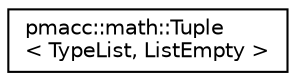 digraph "Graphical Class Hierarchy"
{
 // LATEX_PDF_SIZE
  edge [fontname="Helvetica",fontsize="10",labelfontname="Helvetica",labelfontsize="10"];
  node [fontname="Helvetica",fontsize="10",shape=record];
  rankdir="LR";
  Node0 [label="pmacc::math::Tuple\l\< TypeList, ListEmpty \>",height=0.2,width=0.4,color="black", fillcolor="white", style="filled",URL="$classpmacc_1_1math_1_1_tuple.html",tooltip=" "];
}
